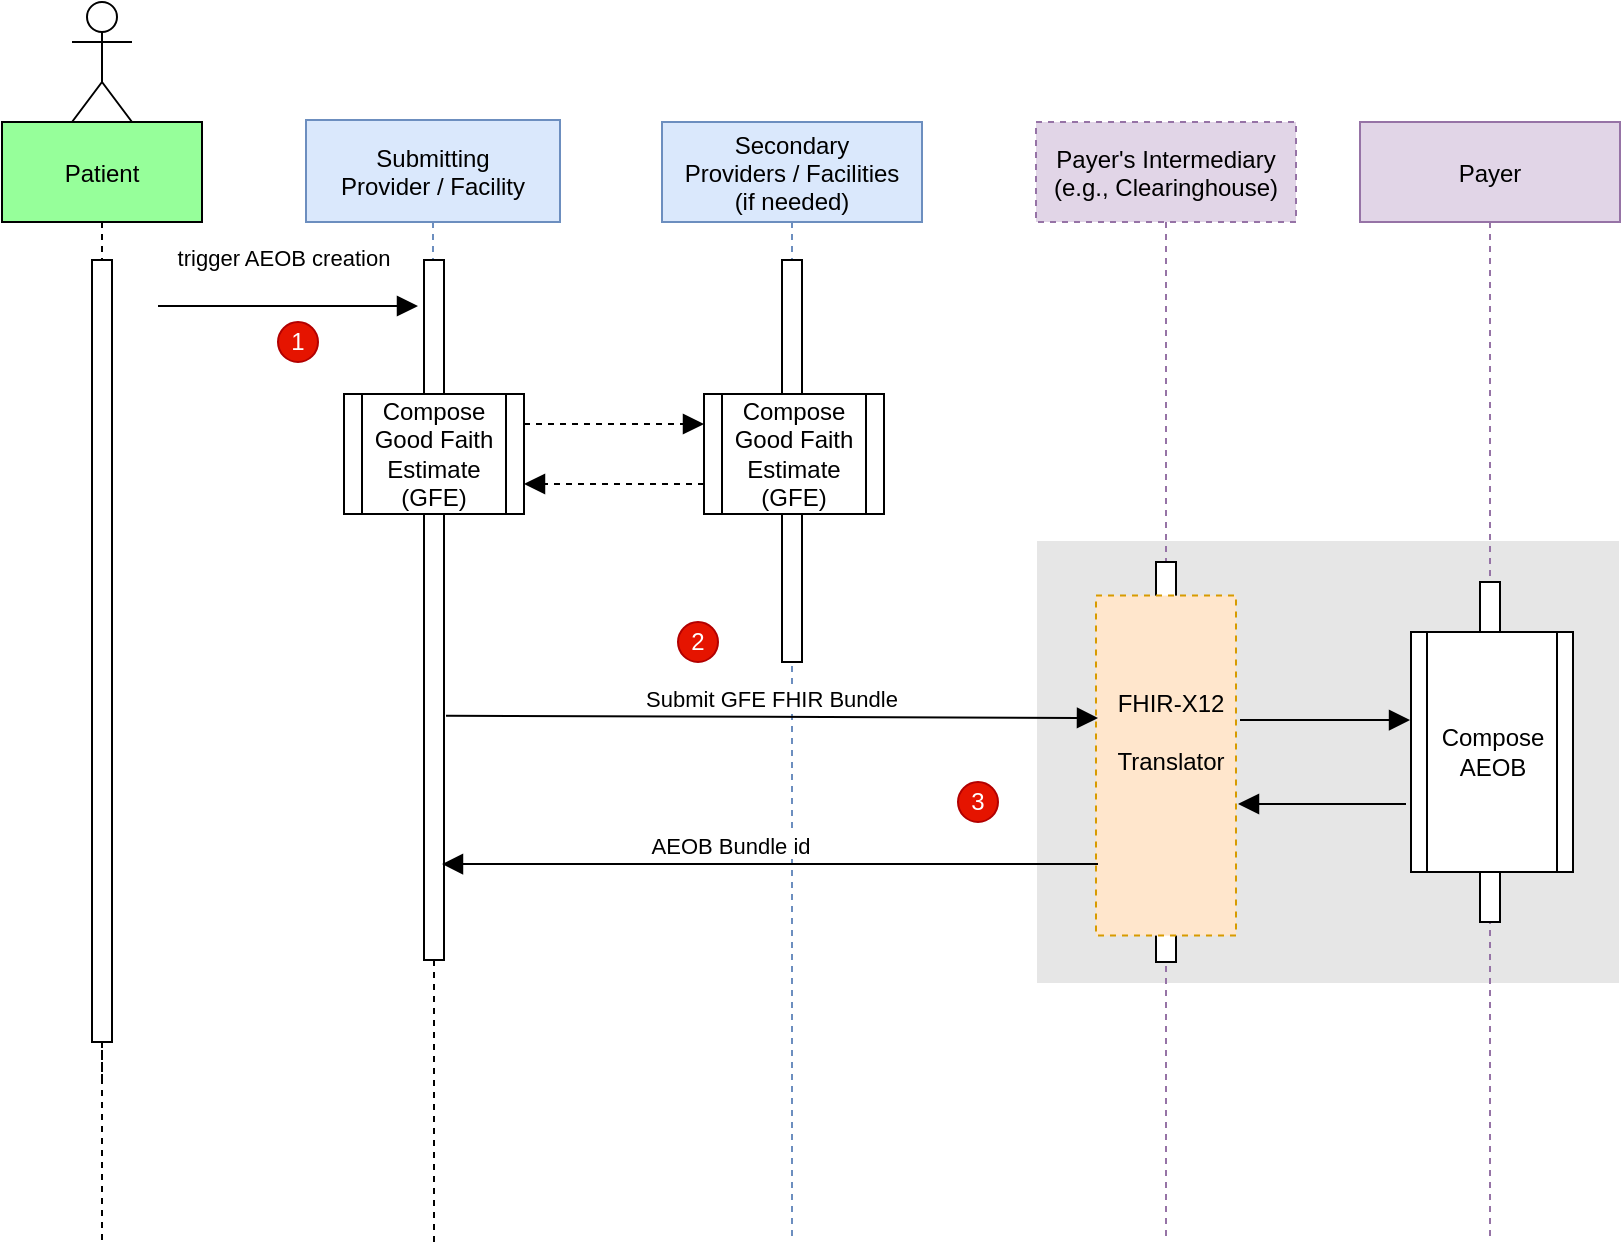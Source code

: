 <mxfile>
    <diagram id="kgpKYQtTHZ0yAKxKKP6v" name="Page-1">
        <mxGraphModel dx="1718" dy="689" grid="1" gridSize="10" guides="1" tooltips="1" connect="1" arrows="1" fold="1" page="1" pageScale="1" pageWidth="850" pageHeight="1100" math="0" shadow="0">
            <root>
                <mxCell id="0"/>
                <mxCell id="1" parent="0"/>
                <mxCell id="3nuBFxr9cyL0pnOWT2aG-1" value="Patient" style="shape=umlLifeline;perimeter=lifelinePerimeter;container=1;collapsible=0;recursiveResize=0;rounded=0;shadow=0;strokeWidth=1;fillColor=#96FF9A;size=50;" parent="1" vertex="1" treatAsSingle="0">
                    <mxGeometry x="22" y="120" width="100" height="480" as="geometry"/>
                </mxCell>
                <mxCell id="3nuBFxr9cyL0pnOWT2aG-2" value="" style="points=[];perimeter=orthogonalPerimeter;rounded=0;shadow=0;strokeWidth=1;" parent="3nuBFxr9cyL0pnOWT2aG-1" vertex="1">
                    <mxGeometry x="45" y="69" width="10" height="391" as="geometry"/>
                </mxCell>
                <mxCell id="3nuBFxr9cyL0pnOWT2aG-5" value="Submitting&#10;Provider / Facility" style="shape=umlLifeline;perimeter=lifelinePerimeter;container=1;collapsible=0;recursiveResize=0;rounded=0;shadow=0;strokeWidth=1;fillColor=#dae8fc;size=51;strokeColor=#6c8ebf;" parent="1" vertex="1" treatAsSingle="0">
                    <mxGeometry x="174" y="119" width="127" height="420" as="geometry"/>
                </mxCell>
                <mxCell id="3nuBFxr9cyL0pnOWT2aG-6" value="" style="points=[];perimeter=orthogonalPerimeter;rounded=0;shadow=0;strokeWidth=1;" parent="3nuBFxr9cyL0pnOWT2aG-5" vertex="1">
                    <mxGeometry x="59" y="70" width="10" height="350" as="geometry"/>
                </mxCell>
                <mxCell id="SfCazmH2R6rvJbLZBPh0-3" value="Secondary&#10;Providers / Facilities&#10;(if needed)" style="shape=umlLifeline;perimeter=lifelinePerimeter;container=1;collapsible=0;recursiveResize=0;rounded=0;shadow=0;strokeWidth=1;fillColor=#dae8fc;size=50;strokeColor=#6c8ebf;" parent="1" vertex="1" treatAsSingle="0">
                    <mxGeometry x="352" y="120" width="130" height="560" as="geometry"/>
                </mxCell>
                <mxCell id="SfCazmH2R6rvJbLZBPh0-4" value="" style="points=[];perimeter=orthogonalPerimeter;rounded=0;shadow=0;strokeWidth=1;" parent="SfCazmH2R6rvJbLZBPh0-3" vertex="1">
                    <mxGeometry x="60" y="69" width="10" height="201" as="geometry"/>
                </mxCell>
                <mxCell id="SfCazmH2R6rvJbLZBPh0-10" value="Compose Good Faith Estimate (GFE)" style="shape=process;whiteSpace=wrap;html=1;backgroundOutline=1;" parent="1" vertex="1">
                    <mxGeometry x="193" y="256" width="90" height="60" as="geometry"/>
                </mxCell>
                <mxCell id="SfCazmH2R6rvJbLZBPh0-11" value="" style="verticalAlign=bottom;endArrow=block;dashed=1;endSize=8;shadow=0;strokeWidth=1;entryX=0;entryY=0.25;entryDx=0;entryDy=0;exitX=1;exitY=0.25;exitDx=0;exitDy=0;endFill=1;" parent="1" source="SfCazmH2R6rvJbLZBPh0-10" target="SfCazmH2R6rvJbLZBPh0-17" edge="1">
                    <mxGeometry relative="1" as="geometry">
                        <mxPoint x="507" y="240" as="targetPoint"/>
                        <mxPoint x="292" y="239" as="sourcePoint"/>
                        <Array as="points"/>
                    </mxGeometry>
                </mxCell>
                <mxCell id="SfCazmH2R6rvJbLZBPh0-14" value="" style="verticalAlign=bottom;endArrow=block;dashed=1;endSize=8;shadow=0;strokeWidth=1;exitX=0;exitY=0.75;exitDx=0;exitDy=0;entryX=1;entryY=0.75;entryDx=0;entryDy=0;endFill=1;" parent="1" source="SfCazmH2R6rvJbLZBPh0-17" target="SfCazmH2R6rvJbLZBPh0-10" edge="1">
                    <mxGeometry relative="1" as="geometry">
                        <mxPoint x="302" y="335" as="targetPoint"/>
                        <mxPoint x="412" y="292" as="sourcePoint"/>
                        <Array as="points"/>
                    </mxGeometry>
                </mxCell>
                <mxCell id="SfCazmH2R6rvJbLZBPh0-17" value="Compose Good Faith Estimate (GFE)" style="shape=process;whiteSpace=wrap;html=1;backgroundOutline=1;" parent="1" vertex="1">
                    <mxGeometry x="373" y="256" width="90" height="60" as="geometry"/>
                </mxCell>
                <mxCell id="SfCazmH2R6rvJbLZBPh0-21" value="" style="shape=umlActor;verticalLabelPosition=bottom;verticalAlign=top;html=1;outlineConnect=0;" parent="1" vertex="1">
                    <mxGeometry x="57" y="60" width="30" height="60" as="geometry"/>
                </mxCell>
                <mxCell id="SfCazmH2R6rvJbLZBPh0-25" value="trigger AEOB creation" style="verticalAlign=bottom;endArrow=block;shadow=0;strokeWidth=1;endSize=8;startSize=7;" parent="1" edge="1">
                    <mxGeometry x="-0.028" y="15" relative="1" as="geometry">
                        <mxPoint x="100" y="212" as="sourcePoint"/>
                        <mxPoint x="230" y="212" as="targetPoint"/>
                        <Array as="points"/>
                        <mxPoint as="offset"/>
                    </mxGeometry>
                </mxCell>
                <mxCell id="qIxCJxl5lMdrLJ7lDj4a-2" style="edgeStyle=orthogonalEdgeStyle;rounded=0;orthogonalLoop=1;jettySize=auto;html=1;endArrow=none;endFill=0;dashed=1;" parent="1" edge="1">
                    <mxGeometry relative="1" as="geometry">
                        <mxPoint x="238" y="680" as="targetPoint"/>
                        <mxPoint x="238" y="539" as="sourcePoint"/>
                        <Array as="points">
                            <mxPoint x="238" y="680"/>
                        </Array>
                    </mxGeometry>
                </mxCell>
                <mxCell id="qIxCJxl5lMdrLJ7lDj4a-3" style="edgeStyle=orthogonalEdgeStyle;rounded=0;orthogonalLoop=1;jettySize=auto;html=1;dashed=1;endArrow=none;endFill=0;" parent="1" source="3nuBFxr9cyL0pnOWT2aG-2" edge="1">
                    <mxGeometry relative="1" as="geometry">
                        <mxPoint x="72" y="680" as="targetPoint"/>
                    </mxGeometry>
                </mxCell>
                <mxCell id="aAGMAaikRAZB5L4dtnXu-1" value="1" style="ellipse;whiteSpace=wrap;html=1;aspect=fixed;fillColor=#e51400;strokeColor=#B20000;fontColor=#ffffff;" parent="1" vertex="1">
                    <mxGeometry x="160" y="220" width="20" height="20" as="geometry"/>
                </mxCell>
                <mxCell id="aAGMAaikRAZB5L4dtnXu-4" value="2" style="ellipse;whiteSpace=wrap;html=1;aspect=fixed;fillColor=#e51400;strokeColor=#B20000;fontColor=#ffffff;" parent="1" vertex="1">
                    <mxGeometry x="360" y="370" width="20" height="20" as="geometry"/>
                </mxCell>
                <mxCell id="SfCazmH2R6rvJbLZBPh0-2" value="" style="points=[];perimeter=orthogonalPerimeter;rounded=0;shadow=0;strokeWidth=1;fillColor=#E6E6E6;strokeColor=#E6E6E6;" parent="1" vertex="1">
                    <mxGeometry x="540" y="330" width="290" height="220" as="geometry"/>
                </mxCell>
                <mxCell id="8" value="Payer's Intermediary&#10;(e.g., Clearinghouse)" style="shape=umlLifeline;perimeter=lifelinePerimeter;container=1;collapsible=0;recursiveResize=0;rounded=0;shadow=0;strokeWidth=1;fillColor=#e1d5e7;strokeColor=#9673a6;dashed=1;size=50;" parent="1" vertex="1" treatAsSingle="0">
                    <mxGeometry x="539" y="120" width="130" height="560" as="geometry"/>
                </mxCell>
                <mxCell id="9" value="" style="points=[];perimeter=orthogonalPerimeter;rounded=0;shadow=0;strokeWidth=1;" parent="8" vertex="1">
                    <mxGeometry x="60" y="220" width="10" height="200" as="geometry"/>
                </mxCell>
                <mxCell id="10" value="Payer" style="shape=umlLifeline;perimeter=lifelinePerimeter;container=1;collapsible=0;recursiveResize=0;rounded=0;shadow=0;strokeWidth=1;fillColor=#e1d5e7;strokeColor=#9673a6;size=50;" parent="1" vertex="1" treatAsSingle="0">
                    <mxGeometry x="701" y="120" width="130" height="560" as="geometry"/>
                </mxCell>
                <mxCell id="11" value="" style="points=[];perimeter=orthogonalPerimeter;rounded=0;shadow=0;strokeWidth=1;" parent="10" vertex="1">
                    <mxGeometry x="60" y="230" width="10" height="170" as="geometry"/>
                </mxCell>
                <mxCell id="3" value="" style="group" parent="1" vertex="1" connectable="0">
                    <mxGeometry x="571" y="360" width="70" height="170" as="geometry"/>
                </mxCell>
                <mxCell id="4" value="" style="rounded=0;whiteSpace=wrap;html=1;fillColor=#ffe6cc;strokeColor=#d79b00;dashed=1;" parent="3" vertex="1">
                    <mxGeometry x="-2" y="-3.188" width="70" height="170" as="geometry"/>
                </mxCell>
                <mxCell id="5" value="&lt;font style=&quot;font-size: 12px ; font-weight: normal&quot;&gt;FHIR-X12&lt;br&gt;Translator&lt;/font&gt;" style="text;strokeColor=none;fillColor=none;html=1;fontSize=24;fontStyle=1;verticalAlign=middle;align=center;" parent="3" vertex="1">
                    <mxGeometry y="32.229" width="70" height="56.667" as="geometry"/>
                </mxCell>
                <mxCell id="7" value="Compose AEOB" style="shape=process;whiteSpace=wrap;html=1;backgroundOutline=1;" parent="1" vertex="1">
                    <mxGeometry x="726.5" y="375" width="81" height="120" as="geometry"/>
                </mxCell>
                <mxCell id="aAGMAaikRAZB5L4dtnXu-12" value=" AEOB Bundle id" style="verticalAlign=bottom;endArrow=block;endSize=8;shadow=0;strokeWidth=1;endFill=1;entryX=0.9;entryY=0.863;entryDx=0;entryDy=0;entryPerimeter=0;" parent="1" target="3nuBFxr9cyL0pnOWT2aG-6" edge="1">
                    <mxGeometry x="0.129" relative="1" as="geometry">
                        <mxPoint x="250" y="491" as="targetPoint"/>
                        <mxPoint x="570" y="491" as="sourcePoint"/>
                        <mxPoint as="offset"/>
                    </mxGeometry>
                </mxCell>
                <mxCell id="SfCazmH2R6rvJbLZBPh0-5" value="Submit GFE FHIR Bundle" style="verticalAlign=bottom;endArrow=block;shadow=0;strokeWidth=1;endSize=8;exitX=1.1;exitY=0.651;exitDx=0;exitDy=0;exitPerimeter=0;" parent="1" source="3nuBFxr9cyL0pnOWT2aG-6" edge="1">
                    <mxGeometry relative="1" as="geometry">
                        <mxPoint x="250" y="418" as="sourcePoint"/>
                        <mxPoint x="570" y="418" as="targetPoint"/>
                        <Array as="points"/>
                    </mxGeometry>
                </mxCell>
                <mxCell id="ogFRtUQ3psGFR55wJX58-7" value="" style="verticalAlign=bottom;endArrow=block;shadow=0;strokeWidth=1;labelBackgroundColor=none;entryX=-0.006;entryY=0.367;entryDx=0;entryDy=0;entryPerimeter=0;endSize=8;" parent="1" target="7" edge="1">
                    <mxGeometry x="0.077" y="8" relative="1" as="geometry">
                        <mxPoint x="641" y="419" as="sourcePoint"/>
                        <mxPoint x="766" y="419.5" as="targetPoint"/>
                        <Array as="points"/>
                        <mxPoint as="offset"/>
                    </mxGeometry>
                </mxCell>
                <mxCell id="ogFRtUQ3psGFR55wJX58-9" value="" style="verticalAlign=bottom;endArrow=block;shadow=0;strokeWidth=1;labelBackgroundColor=none;endSize=8;" parent="1" edge="1">
                    <mxGeometry x="0.019" y="-7" relative="1" as="geometry">
                        <mxPoint x="724" y="461" as="sourcePoint"/>
                        <mxPoint x="640" y="461" as="targetPoint"/>
                        <Array as="points"/>
                        <mxPoint as="offset"/>
                    </mxGeometry>
                </mxCell>
                <mxCell id="13" value="3" style="ellipse;whiteSpace=wrap;html=1;aspect=fixed;fillColor=#e51400;strokeColor=#B20000;fontColor=#ffffff;" parent="1" vertex="1">
                    <mxGeometry x="500" y="450" width="20" height="20" as="geometry"/>
                </mxCell>
            </root>
        </mxGraphModel>
    </diagram>
</mxfile>